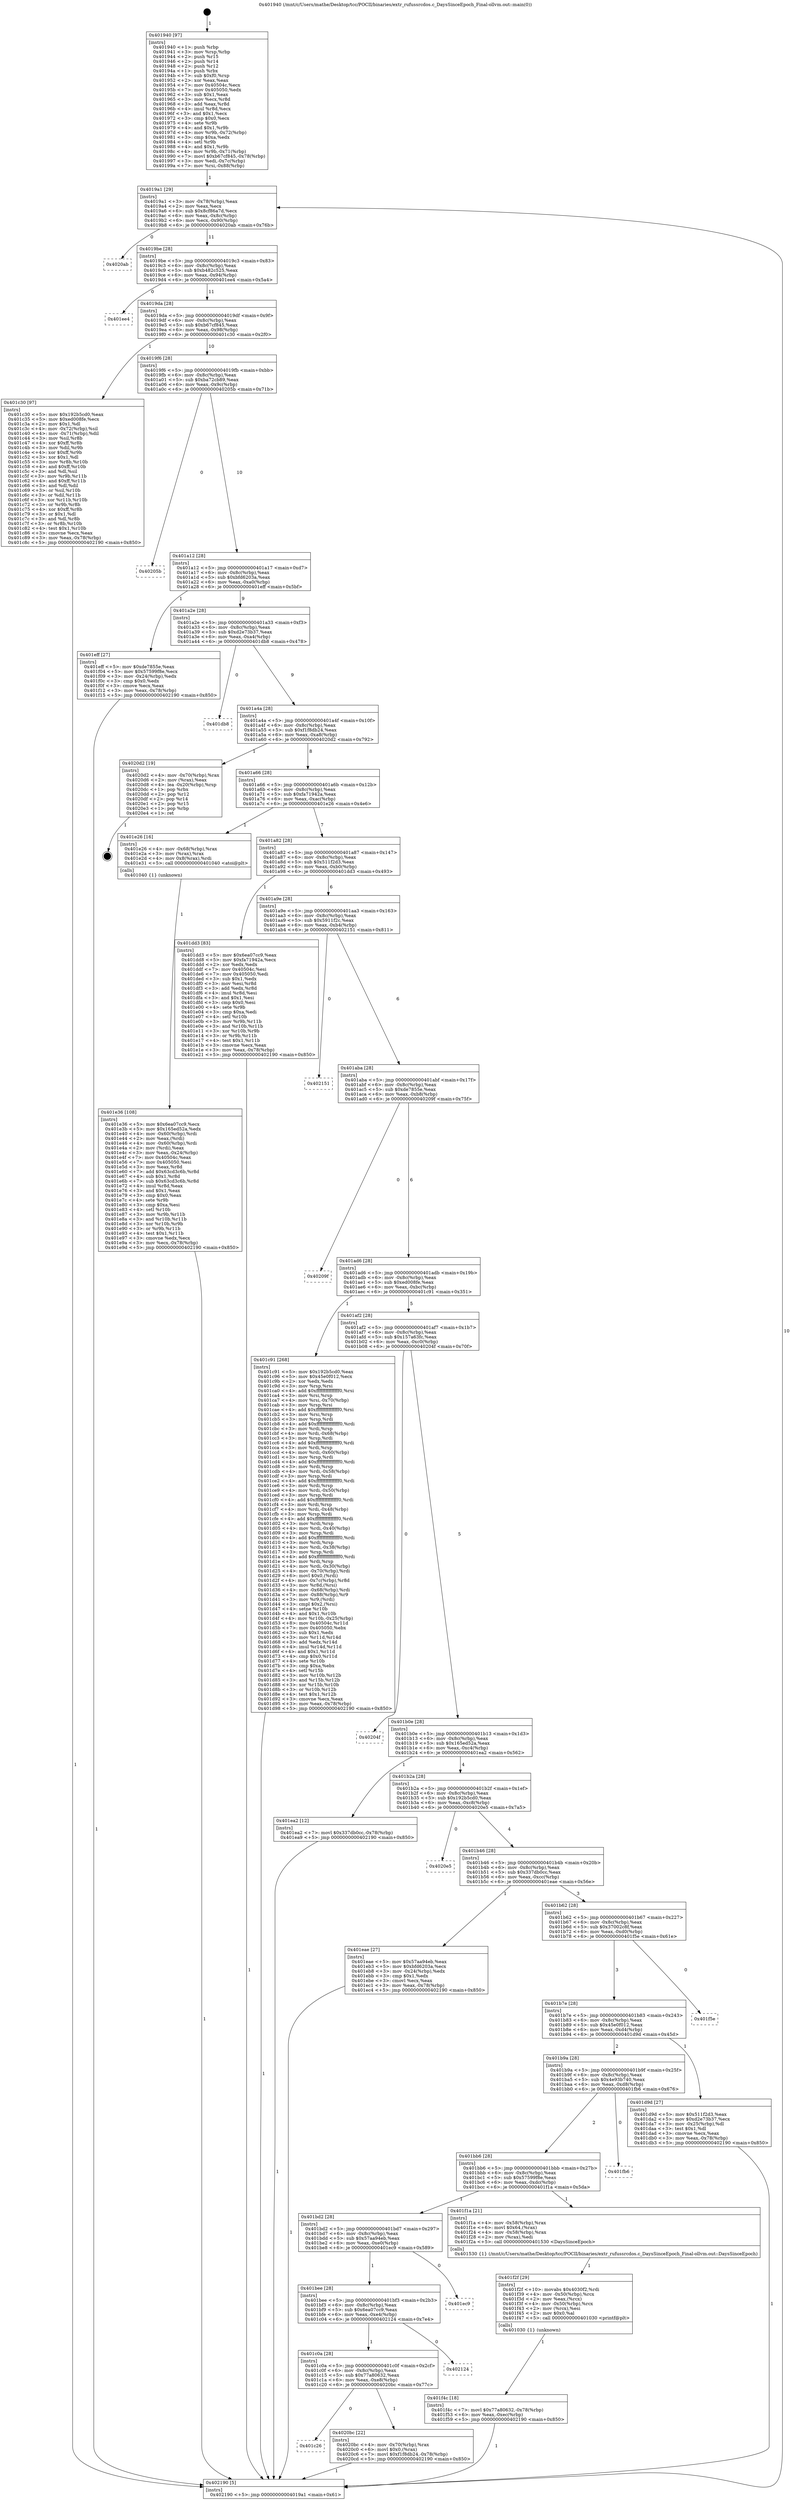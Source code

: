 digraph "0x401940" {
  label = "0x401940 (/mnt/c/Users/mathe/Desktop/tcc/POCII/binaries/extr_rufussrcdos.c_DaysSinceEpoch_Final-ollvm.out::main(0))"
  labelloc = "t"
  node[shape=record]

  Entry [label="",width=0.3,height=0.3,shape=circle,fillcolor=black,style=filled]
  "0x4019a1" [label="{
     0x4019a1 [29]\l
     | [instrs]\l
     &nbsp;&nbsp;0x4019a1 \<+3\>: mov -0x78(%rbp),%eax\l
     &nbsp;&nbsp;0x4019a4 \<+2\>: mov %eax,%ecx\l
     &nbsp;&nbsp;0x4019a6 \<+6\>: sub $0x8cf86a7d,%ecx\l
     &nbsp;&nbsp;0x4019ac \<+6\>: mov %eax,-0x8c(%rbp)\l
     &nbsp;&nbsp;0x4019b2 \<+6\>: mov %ecx,-0x90(%rbp)\l
     &nbsp;&nbsp;0x4019b8 \<+6\>: je 00000000004020ab \<main+0x76b\>\l
  }"]
  "0x4020ab" [label="{
     0x4020ab\l
  }", style=dashed]
  "0x4019be" [label="{
     0x4019be [28]\l
     | [instrs]\l
     &nbsp;&nbsp;0x4019be \<+5\>: jmp 00000000004019c3 \<main+0x83\>\l
     &nbsp;&nbsp;0x4019c3 \<+6\>: mov -0x8c(%rbp),%eax\l
     &nbsp;&nbsp;0x4019c9 \<+5\>: sub $0xb482c525,%eax\l
     &nbsp;&nbsp;0x4019ce \<+6\>: mov %eax,-0x94(%rbp)\l
     &nbsp;&nbsp;0x4019d4 \<+6\>: je 0000000000401ee4 \<main+0x5a4\>\l
  }"]
  Exit [label="",width=0.3,height=0.3,shape=circle,fillcolor=black,style=filled,peripheries=2]
  "0x401ee4" [label="{
     0x401ee4\l
  }", style=dashed]
  "0x4019da" [label="{
     0x4019da [28]\l
     | [instrs]\l
     &nbsp;&nbsp;0x4019da \<+5\>: jmp 00000000004019df \<main+0x9f\>\l
     &nbsp;&nbsp;0x4019df \<+6\>: mov -0x8c(%rbp),%eax\l
     &nbsp;&nbsp;0x4019e5 \<+5\>: sub $0xb67cf845,%eax\l
     &nbsp;&nbsp;0x4019ea \<+6\>: mov %eax,-0x98(%rbp)\l
     &nbsp;&nbsp;0x4019f0 \<+6\>: je 0000000000401c30 \<main+0x2f0\>\l
  }"]
  "0x401c26" [label="{
     0x401c26\l
  }", style=dashed]
  "0x401c30" [label="{
     0x401c30 [97]\l
     | [instrs]\l
     &nbsp;&nbsp;0x401c30 \<+5\>: mov $0x192b5cd0,%eax\l
     &nbsp;&nbsp;0x401c35 \<+5\>: mov $0xed008fe,%ecx\l
     &nbsp;&nbsp;0x401c3a \<+2\>: mov $0x1,%dl\l
     &nbsp;&nbsp;0x401c3c \<+4\>: mov -0x72(%rbp),%sil\l
     &nbsp;&nbsp;0x401c40 \<+4\>: mov -0x71(%rbp),%dil\l
     &nbsp;&nbsp;0x401c44 \<+3\>: mov %sil,%r8b\l
     &nbsp;&nbsp;0x401c47 \<+4\>: xor $0xff,%r8b\l
     &nbsp;&nbsp;0x401c4b \<+3\>: mov %dil,%r9b\l
     &nbsp;&nbsp;0x401c4e \<+4\>: xor $0xff,%r9b\l
     &nbsp;&nbsp;0x401c52 \<+3\>: xor $0x1,%dl\l
     &nbsp;&nbsp;0x401c55 \<+3\>: mov %r8b,%r10b\l
     &nbsp;&nbsp;0x401c58 \<+4\>: and $0xff,%r10b\l
     &nbsp;&nbsp;0x401c5c \<+3\>: and %dl,%sil\l
     &nbsp;&nbsp;0x401c5f \<+3\>: mov %r9b,%r11b\l
     &nbsp;&nbsp;0x401c62 \<+4\>: and $0xff,%r11b\l
     &nbsp;&nbsp;0x401c66 \<+3\>: and %dl,%dil\l
     &nbsp;&nbsp;0x401c69 \<+3\>: or %sil,%r10b\l
     &nbsp;&nbsp;0x401c6c \<+3\>: or %dil,%r11b\l
     &nbsp;&nbsp;0x401c6f \<+3\>: xor %r11b,%r10b\l
     &nbsp;&nbsp;0x401c72 \<+3\>: or %r9b,%r8b\l
     &nbsp;&nbsp;0x401c75 \<+4\>: xor $0xff,%r8b\l
     &nbsp;&nbsp;0x401c79 \<+3\>: or $0x1,%dl\l
     &nbsp;&nbsp;0x401c7c \<+3\>: and %dl,%r8b\l
     &nbsp;&nbsp;0x401c7f \<+3\>: or %r8b,%r10b\l
     &nbsp;&nbsp;0x401c82 \<+4\>: test $0x1,%r10b\l
     &nbsp;&nbsp;0x401c86 \<+3\>: cmovne %ecx,%eax\l
     &nbsp;&nbsp;0x401c89 \<+3\>: mov %eax,-0x78(%rbp)\l
     &nbsp;&nbsp;0x401c8c \<+5\>: jmp 0000000000402190 \<main+0x850\>\l
  }"]
  "0x4019f6" [label="{
     0x4019f6 [28]\l
     | [instrs]\l
     &nbsp;&nbsp;0x4019f6 \<+5\>: jmp 00000000004019fb \<main+0xbb\>\l
     &nbsp;&nbsp;0x4019fb \<+6\>: mov -0x8c(%rbp),%eax\l
     &nbsp;&nbsp;0x401a01 \<+5\>: sub $0xba72cb89,%eax\l
     &nbsp;&nbsp;0x401a06 \<+6\>: mov %eax,-0x9c(%rbp)\l
     &nbsp;&nbsp;0x401a0c \<+6\>: je 000000000040205b \<main+0x71b\>\l
  }"]
  "0x402190" [label="{
     0x402190 [5]\l
     | [instrs]\l
     &nbsp;&nbsp;0x402190 \<+5\>: jmp 00000000004019a1 \<main+0x61\>\l
  }"]
  "0x401940" [label="{
     0x401940 [97]\l
     | [instrs]\l
     &nbsp;&nbsp;0x401940 \<+1\>: push %rbp\l
     &nbsp;&nbsp;0x401941 \<+3\>: mov %rsp,%rbp\l
     &nbsp;&nbsp;0x401944 \<+2\>: push %r15\l
     &nbsp;&nbsp;0x401946 \<+2\>: push %r14\l
     &nbsp;&nbsp;0x401948 \<+2\>: push %r12\l
     &nbsp;&nbsp;0x40194a \<+1\>: push %rbx\l
     &nbsp;&nbsp;0x40194b \<+7\>: sub $0xf0,%rsp\l
     &nbsp;&nbsp;0x401952 \<+2\>: xor %eax,%eax\l
     &nbsp;&nbsp;0x401954 \<+7\>: mov 0x40504c,%ecx\l
     &nbsp;&nbsp;0x40195b \<+7\>: mov 0x405050,%edx\l
     &nbsp;&nbsp;0x401962 \<+3\>: sub $0x1,%eax\l
     &nbsp;&nbsp;0x401965 \<+3\>: mov %ecx,%r8d\l
     &nbsp;&nbsp;0x401968 \<+3\>: add %eax,%r8d\l
     &nbsp;&nbsp;0x40196b \<+4\>: imul %r8d,%ecx\l
     &nbsp;&nbsp;0x40196f \<+3\>: and $0x1,%ecx\l
     &nbsp;&nbsp;0x401972 \<+3\>: cmp $0x0,%ecx\l
     &nbsp;&nbsp;0x401975 \<+4\>: sete %r9b\l
     &nbsp;&nbsp;0x401979 \<+4\>: and $0x1,%r9b\l
     &nbsp;&nbsp;0x40197d \<+4\>: mov %r9b,-0x72(%rbp)\l
     &nbsp;&nbsp;0x401981 \<+3\>: cmp $0xa,%edx\l
     &nbsp;&nbsp;0x401984 \<+4\>: setl %r9b\l
     &nbsp;&nbsp;0x401988 \<+4\>: and $0x1,%r9b\l
     &nbsp;&nbsp;0x40198c \<+4\>: mov %r9b,-0x71(%rbp)\l
     &nbsp;&nbsp;0x401990 \<+7\>: movl $0xb67cf845,-0x78(%rbp)\l
     &nbsp;&nbsp;0x401997 \<+3\>: mov %edi,-0x7c(%rbp)\l
     &nbsp;&nbsp;0x40199a \<+7\>: mov %rsi,-0x88(%rbp)\l
  }"]
  "0x4020bc" [label="{
     0x4020bc [22]\l
     | [instrs]\l
     &nbsp;&nbsp;0x4020bc \<+4\>: mov -0x70(%rbp),%rax\l
     &nbsp;&nbsp;0x4020c0 \<+6\>: movl $0x0,(%rax)\l
     &nbsp;&nbsp;0x4020c6 \<+7\>: movl $0xf1f8db24,-0x78(%rbp)\l
     &nbsp;&nbsp;0x4020cd \<+5\>: jmp 0000000000402190 \<main+0x850\>\l
  }"]
  "0x40205b" [label="{
     0x40205b\l
  }", style=dashed]
  "0x401a12" [label="{
     0x401a12 [28]\l
     | [instrs]\l
     &nbsp;&nbsp;0x401a12 \<+5\>: jmp 0000000000401a17 \<main+0xd7\>\l
     &nbsp;&nbsp;0x401a17 \<+6\>: mov -0x8c(%rbp),%eax\l
     &nbsp;&nbsp;0x401a1d \<+5\>: sub $0xbfd6203a,%eax\l
     &nbsp;&nbsp;0x401a22 \<+6\>: mov %eax,-0xa0(%rbp)\l
     &nbsp;&nbsp;0x401a28 \<+6\>: je 0000000000401eff \<main+0x5bf\>\l
  }"]
  "0x401c0a" [label="{
     0x401c0a [28]\l
     | [instrs]\l
     &nbsp;&nbsp;0x401c0a \<+5\>: jmp 0000000000401c0f \<main+0x2cf\>\l
     &nbsp;&nbsp;0x401c0f \<+6\>: mov -0x8c(%rbp),%eax\l
     &nbsp;&nbsp;0x401c15 \<+5\>: sub $0x77a80632,%eax\l
     &nbsp;&nbsp;0x401c1a \<+6\>: mov %eax,-0xe8(%rbp)\l
     &nbsp;&nbsp;0x401c20 \<+6\>: je 00000000004020bc \<main+0x77c\>\l
  }"]
  "0x401eff" [label="{
     0x401eff [27]\l
     | [instrs]\l
     &nbsp;&nbsp;0x401eff \<+5\>: mov $0xde7855e,%eax\l
     &nbsp;&nbsp;0x401f04 \<+5\>: mov $0x57599f8e,%ecx\l
     &nbsp;&nbsp;0x401f09 \<+3\>: mov -0x24(%rbp),%edx\l
     &nbsp;&nbsp;0x401f0c \<+3\>: cmp $0x0,%edx\l
     &nbsp;&nbsp;0x401f0f \<+3\>: cmove %ecx,%eax\l
     &nbsp;&nbsp;0x401f12 \<+3\>: mov %eax,-0x78(%rbp)\l
     &nbsp;&nbsp;0x401f15 \<+5\>: jmp 0000000000402190 \<main+0x850\>\l
  }"]
  "0x401a2e" [label="{
     0x401a2e [28]\l
     | [instrs]\l
     &nbsp;&nbsp;0x401a2e \<+5\>: jmp 0000000000401a33 \<main+0xf3\>\l
     &nbsp;&nbsp;0x401a33 \<+6\>: mov -0x8c(%rbp),%eax\l
     &nbsp;&nbsp;0x401a39 \<+5\>: sub $0xd2e73b37,%eax\l
     &nbsp;&nbsp;0x401a3e \<+6\>: mov %eax,-0xa4(%rbp)\l
     &nbsp;&nbsp;0x401a44 \<+6\>: je 0000000000401db8 \<main+0x478\>\l
  }"]
  "0x402124" [label="{
     0x402124\l
  }", style=dashed]
  "0x401db8" [label="{
     0x401db8\l
  }", style=dashed]
  "0x401a4a" [label="{
     0x401a4a [28]\l
     | [instrs]\l
     &nbsp;&nbsp;0x401a4a \<+5\>: jmp 0000000000401a4f \<main+0x10f\>\l
     &nbsp;&nbsp;0x401a4f \<+6\>: mov -0x8c(%rbp),%eax\l
     &nbsp;&nbsp;0x401a55 \<+5\>: sub $0xf1f8db24,%eax\l
     &nbsp;&nbsp;0x401a5a \<+6\>: mov %eax,-0xa8(%rbp)\l
     &nbsp;&nbsp;0x401a60 \<+6\>: je 00000000004020d2 \<main+0x792\>\l
  }"]
  "0x401bee" [label="{
     0x401bee [28]\l
     | [instrs]\l
     &nbsp;&nbsp;0x401bee \<+5\>: jmp 0000000000401bf3 \<main+0x2b3\>\l
     &nbsp;&nbsp;0x401bf3 \<+6\>: mov -0x8c(%rbp),%eax\l
     &nbsp;&nbsp;0x401bf9 \<+5\>: sub $0x6ea07cc9,%eax\l
     &nbsp;&nbsp;0x401bfe \<+6\>: mov %eax,-0xe4(%rbp)\l
     &nbsp;&nbsp;0x401c04 \<+6\>: je 0000000000402124 \<main+0x7e4\>\l
  }"]
  "0x4020d2" [label="{
     0x4020d2 [19]\l
     | [instrs]\l
     &nbsp;&nbsp;0x4020d2 \<+4\>: mov -0x70(%rbp),%rax\l
     &nbsp;&nbsp;0x4020d6 \<+2\>: mov (%rax),%eax\l
     &nbsp;&nbsp;0x4020d8 \<+4\>: lea -0x20(%rbp),%rsp\l
     &nbsp;&nbsp;0x4020dc \<+1\>: pop %rbx\l
     &nbsp;&nbsp;0x4020dd \<+2\>: pop %r12\l
     &nbsp;&nbsp;0x4020df \<+2\>: pop %r14\l
     &nbsp;&nbsp;0x4020e1 \<+2\>: pop %r15\l
     &nbsp;&nbsp;0x4020e3 \<+1\>: pop %rbp\l
     &nbsp;&nbsp;0x4020e4 \<+1\>: ret\l
  }"]
  "0x401a66" [label="{
     0x401a66 [28]\l
     | [instrs]\l
     &nbsp;&nbsp;0x401a66 \<+5\>: jmp 0000000000401a6b \<main+0x12b\>\l
     &nbsp;&nbsp;0x401a6b \<+6\>: mov -0x8c(%rbp),%eax\l
     &nbsp;&nbsp;0x401a71 \<+5\>: sub $0xfa71942a,%eax\l
     &nbsp;&nbsp;0x401a76 \<+6\>: mov %eax,-0xac(%rbp)\l
     &nbsp;&nbsp;0x401a7c \<+6\>: je 0000000000401e26 \<main+0x4e6\>\l
  }"]
  "0x401ec9" [label="{
     0x401ec9\l
  }", style=dashed]
  "0x401e26" [label="{
     0x401e26 [16]\l
     | [instrs]\l
     &nbsp;&nbsp;0x401e26 \<+4\>: mov -0x68(%rbp),%rax\l
     &nbsp;&nbsp;0x401e2a \<+3\>: mov (%rax),%rax\l
     &nbsp;&nbsp;0x401e2d \<+4\>: mov 0x8(%rax),%rdi\l
     &nbsp;&nbsp;0x401e31 \<+5\>: call 0000000000401040 \<atoi@plt\>\l
     | [calls]\l
     &nbsp;&nbsp;0x401040 \{1\} (unknown)\l
  }"]
  "0x401a82" [label="{
     0x401a82 [28]\l
     | [instrs]\l
     &nbsp;&nbsp;0x401a82 \<+5\>: jmp 0000000000401a87 \<main+0x147\>\l
     &nbsp;&nbsp;0x401a87 \<+6\>: mov -0x8c(%rbp),%eax\l
     &nbsp;&nbsp;0x401a8d \<+5\>: sub $0x511f2d3,%eax\l
     &nbsp;&nbsp;0x401a92 \<+6\>: mov %eax,-0xb0(%rbp)\l
     &nbsp;&nbsp;0x401a98 \<+6\>: je 0000000000401dd3 \<main+0x493\>\l
  }"]
  "0x401f4c" [label="{
     0x401f4c [18]\l
     | [instrs]\l
     &nbsp;&nbsp;0x401f4c \<+7\>: movl $0x77a80632,-0x78(%rbp)\l
     &nbsp;&nbsp;0x401f53 \<+6\>: mov %eax,-0xec(%rbp)\l
     &nbsp;&nbsp;0x401f59 \<+5\>: jmp 0000000000402190 \<main+0x850\>\l
  }"]
  "0x401dd3" [label="{
     0x401dd3 [83]\l
     | [instrs]\l
     &nbsp;&nbsp;0x401dd3 \<+5\>: mov $0x6ea07cc9,%eax\l
     &nbsp;&nbsp;0x401dd8 \<+5\>: mov $0xfa71942a,%ecx\l
     &nbsp;&nbsp;0x401ddd \<+2\>: xor %edx,%edx\l
     &nbsp;&nbsp;0x401ddf \<+7\>: mov 0x40504c,%esi\l
     &nbsp;&nbsp;0x401de6 \<+7\>: mov 0x405050,%edi\l
     &nbsp;&nbsp;0x401ded \<+3\>: sub $0x1,%edx\l
     &nbsp;&nbsp;0x401df0 \<+3\>: mov %esi,%r8d\l
     &nbsp;&nbsp;0x401df3 \<+3\>: add %edx,%r8d\l
     &nbsp;&nbsp;0x401df6 \<+4\>: imul %r8d,%esi\l
     &nbsp;&nbsp;0x401dfa \<+3\>: and $0x1,%esi\l
     &nbsp;&nbsp;0x401dfd \<+3\>: cmp $0x0,%esi\l
     &nbsp;&nbsp;0x401e00 \<+4\>: sete %r9b\l
     &nbsp;&nbsp;0x401e04 \<+3\>: cmp $0xa,%edi\l
     &nbsp;&nbsp;0x401e07 \<+4\>: setl %r10b\l
     &nbsp;&nbsp;0x401e0b \<+3\>: mov %r9b,%r11b\l
     &nbsp;&nbsp;0x401e0e \<+3\>: and %r10b,%r11b\l
     &nbsp;&nbsp;0x401e11 \<+3\>: xor %r10b,%r9b\l
     &nbsp;&nbsp;0x401e14 \<+3\>: or %r9b,%r11b\l
     &nbsp;&nbsp;0x401e17 \<+4\>: test $0x1,%r11b\l
     &nbsp;&nbsp;0x401e1b \<+3\>: cmovne %ecx,%eax\l
     &nbsp;&nbsp;0x401e1e \<+3\>: mov %eax,-0x78(%rbp)\l
     &nbsp;&nbsp;0x401e21 \<+5\>: jmp 0000000000402190 \<main+0x850\>\l
  }"]
  "0x401a9e" [label="{
     0x401a9e [28]\l
     | [instrs]\l
     &nbsp;&nbsp;0x401a9e \<+5\>: jmp 0000000000401aa3 \<main+0x163\>\l
     &nbsp;&nbsp;0x401aa3 \<+6\>: mov -0x8c(%rbp),%eax\l
     &nbsp;&nbsp;0x401aa9 \<+5\>: sub $0x5911f2c,%eax\l
     &nbsp;&nbsp;0x401aae \<+6\>: mov %eax,-0xb4(%rbp)\l
     &nbsp;&nbsp;0x401ab4 \<+6\>: je 0000000000402151 \<main+0x811\>\l
  }"]
  "0x401f2f" [label="{
     0x401f2f [29]\l
     | [instrs]\l
     &nbsp;&nbsp;0x401f2f \<+10\>: movabs $0x4030f2,%rdi\l
     &nbsp;&nbsp;0x401f39 \<+4\>: mov -0x50(%rbp),%rcx\l
     &nbsp;&nbsp;0x401f3d \<+2\>: mov %eax,(%rcx)\l
     &nbsp;&nbsp;0x401f3f \<+4\>: mov -0x50(%rbp),%rcx\l
     &nbsp;&nbsp;0x401f43 \<+2\>: mov (%rcx),%esi\l
     &nbsp;&nbsp;0x401f45 \<+2\>: mov $0x0,%al\l
     &nbsp;&nbsp;0x401f47 \<+5\>: call 0000000000401030 \<printf@plt\>\l
     | [calls]\l
     &nbsp;&nbsp;0x401030 \{1\} (unknown)\l
  }"]
  "0x402151" [label="{
     0x402151\l
  }", style=dashed]
  "0x401aba" [label="{
     0x401aba [28]\l
     | [instrs]\l
     &nbsp;&nbsp;0x401aba \<+5\>: jmp 0000000000401abf \<main+0x17f\>\l
     &nbsp;&nbsp;0x401abf \<+6\>: mov -0x8c(%rbp),%eax\l
     &nbsp;&nbsp;0x401ac5 \<+5\>: sub $0xde7855e,%eax\l
     &nbsp;&nbsp;0x401aca \<+6\>: mov %eax,-0xb8(%rbp)\l
     &nbsp;&nbsp;0x401ad0 \<+6\>: je 000000000040209f \<main+0x75f\>\l
  }"]
  "0x401bd2" [label="{
     0x401bd2 [28]\l
     | [instrs]\l
     &nbsp;&nbsp;0x401bd2 \<+5\>: jmp 0000000000401bd7 \<main+0x297\>\l
     &nbsp;&nbsp;0x401bd7 \<+6\>: mov -0x8c(%rbp),%eax\l
     &nbsp;&nbsp;0x401bdd \<+5\>: sub $0x57aa94eb,%eax\l
     &nbsp;&nbsp;0x401be2 \<+6\>: mov %eax,-0xe0(%rbp)\l
     &nbsp;&nbsp;0x401be8 \<+6\>: je 0000000000401ec9 \<main+0x589\>\l
  }"]
  "0x40209f" [label="{
     0x40209f\l
  }", style=dashed]
  "0x401ad6" [label="{
     0x401ad6 [28]\l
     | [instrs]\l
     &nbsp;&nbsp;0x401ad6 \<+5\>: jmp 0000000000401adb \<main+0x19b\>\l
     &nbsp;&nbsp;0x401adb \<+6\>: mov -0x8c(%rbp),%eax\l
     &nbsp;&nbsp;0x401ae1 \<+5\>: sub $0xed008fe,%eax\l
     &nbsp;&nbsp;0x401ae6 \<+6\>: mov %eax,-0xbc(%rbp)\l
     &nbsp;&nbsp;0x401aec \<+6\>: je 0000000000401c91 \<main+0x351\>\l
  }"]
  "0x401f1a" [label="{
     0x401f1a [21]\l
     | [instrs]\l
     &nbsp;&nbsp;0x401f1a \<+4\>: mov -0x58(%rbp),%rax\l
     &nbsp;&nbsp;0x401f1e \<+6\>: movl $0x64,(%rax)\l
     &nbsp;&nbsp;0x401f24 \<+4\>: mov -0x58(%rbp),%rax\l
     &nbsp;&nbsp;0x401f28 \<+2\>: mov (%rax),%edi\l
     &nbsp;&nbsp;0x401f2a \<+5\>: call 0000000000401530 \<DaysSinceEpoch\>\l
     | [calls]\l
     &nbsp;&nbsp;0x401530 \{1\} (/mnt/c/Users/mathe/Desktop/tcc/POCII/binaries/extr_rufussrcdos.c_DaysSinceEpoch_Final-ollvm.out::DaysSinceEpoch)\l
  }"]
  "0x401c91" [label="{
     0x401c91 [268]\l
     | [instrs]\l
     &nbsp;&nbsp;0x401c91 \<+5\>: mov $0x192b5cd0,%eax\l
     &nbsp;&nbsp;0x401c96 \<+5\>: mov $0x45e0f012,%ecx\l
     &nbsp;&nbsp;0x401c9b \<+2\>: xor %edx,%edx\l
     &nbsp;&nbsp;0x401c9d \<+3\>: mov %rsp,%rsi\l
     &nbsp;&nbsp;0x401ca0 \<+4\>: add $0xfffffffffffffff0,%rsi\l
     &nbsp;&nbsp;0x401ca4 \<+3\>: mov %rsi,%rsp\l
     &nbsp;&nbsp;0x401ca7 \<+4\>: mov %rsi,-0x70(%rbp)\l
     &nbsp;&nbsp;0x401cab \<+3\>: mov %rsp,%rsi\l
     &nbsp;&nbsp;0x401cae \<+4\>: add $0xfffffffffffffff0,%rsi\l
     &nbsp;&nbsp;0x401cb2 \<+3\>: mov %rsi,%rsp\l
     &nbsp;&nbsp;0x401cb5 \<+3\>: mov %rsp,%rdi\l
     &nbsp;&nbsp;0x401cb8 \<+4\>: add $0xfffffffffffffff0,%rdi\l
     &nbsp;&nbsp;0x401cbc \<+3\>: mov %rdi,%rsp\l
     &nbsp;&nbsp;0x401cbf \<+4\>: mov %rdi,-0x68(%rbp)\l
     &nbsp;&nbsp;0x401cc3 \<+3\>: mov %rsp,%rdi\l
     &nbsp;&nbsp;0x401cc6 \<+4\>: add $0xfffffffffffffff0,%rdi\l
     &nbsp;&nbsp;0x401cca \<+3\>: mov %rdi,%rsp\l
     &nbsp;&nbsp;0x401ccd \<+4\>: mov %rdi,-0x60(%rbp)\l
     &nbsp;&nbsp;0x401cd1 \<+3\>: mov %rsp,%rdi\l
     &nbsp;&nbsp;0x401cd4 \<+4\>: add $0xfffffffffffffff0,%rdi\l
     &nbsp;&nbsp;0x401cd8 \<+3\>: mov %rdi,%rsp\l
     &nbsp;&nbsp;0x401cdb \<+4\>: mov %rdi,-0x58(%rbp)\l
     &nbsp;&nbsp;0x401cdf \<+3\>: mov %rsp,%rdi\l
     &nbsp;&nbsp;0x401ce2 \<+4\>: add $0xfffffffffffffff0,%rdi\l
     &nbsp;&nbsp;0x401ce6 \<+3\>: mov %rdi,%rsp\l
     &nbsp;&nbsp;0x401ce9 \<+4\>: mov %rdi,-0x50(%rbp)\l
     &nbsp;&nbsp;0x401ced \<+3\>: mov %rsp,%rdi\l
     &nbsp;&nbsp;0x401cf0 \<+4\>: add $0xfffffffffffffff0,%rdi\l
     &nbsp;&nbsp;0x401cf4 \<+3\>: mov %rdi,%rsp\l
     &nbsp;&nbsp;0x401cf7 \<+4\>: mov %rdi,-0x48(%rbp)\l
     &nbsp;&nbsp;0x401cfb \<+3\>: mov %rsp,%rdi\l
     &nbsp;&nbsp;0x401cfe \<+4\>: add $0xfffffffffffffff0,%rdi\l
     &nbsp;&nbsp;0x401d02 \<+3\>: mov %rdi,%rsp\l
     &nbsp;&nbsp;0x401d05 \<+4\>: mov %rdi,-0x40(%rbp)\l
     &nbsp;&nbsp;0x401d09 \<+3\>: mov %rsp,%rdi\l
     &nbsp;&nbsp;0x401d0c \<+4\>: add $0xfffffffffffffff0,%rdi\l
     &nbsp;&nbsp;0x401d10 \<+3\>: mov %rdi,%rsp\l
     &nbsp;&nbsp;0x401d13 \<+4\>: mov %rdi,-0x38(%rbp)\l
     &nbsp;&nbsp;0x401d17 \<+3\>: mov %rsp,%rdi\l
     &nbsp;&nbsp;0x401d1a \<+4\>: add $0xfffffffffffffff0,%rdi\l
     &nbsp;&nbsp;0x401d1e \<+3\>: mov %rdi,%rsp\l
     &nbsp;&nbsp;0x401d21 \<+4\>: mov %rdi,-0x30(%rbp)\l
     &nbsp;&nbsp;0x401d25 \<+4\>: mov -0x70(%rbp),%rdi\l
     &nbsp;&nbsp;0x401d29 \<+6\>: movl $0x0,(%rdi)\l
     &nbsp;&nbsp;0x401d2f \<+4\>: mov -0x7c(%rbp),%r8d\l
     &nbsp;&nbsp;0x401d33 \<+3\>: mov %r8d,(%rsi)\l
     &nbsp;&nbsp;0x401d36 \<+4\>: mov -0x68(%rbp),%rdi\l
     &nbsp;&nbsp;0x401d3a \<+7\>: mov -0x88(%rbp),%r9\l
     &nbsp;&nbsp;0x401d41 \<+3\>: mov %r9,(%rdi)\l
     &nbsp;&nbsp;0x401d44 \<+3\>: cmpl $0x2,(%rsi)\l
     &nbsp;&nbsp;0x401d47 \<+4\>: setne %r10b\l
     &nbsp;&nbsp;0x401d4b \<+4\>: and $0x1,%r10b\l
     &nbsp;&nbsp;0x401d4f \<+4\>: mov %r10b,-0x25(%rbp)\l
     &nbsp;&nbsp;0x401d53 \<+8\>: mov 0x40504c,%r11d\l
     &nbsp;&nbsp;0x401d5b \<+7\>: mov 0x405050,%ebx\l
     &nbsp;&nbsp;0x401d62 \<+3\>: sub $0x1,%edx\l
     &nbsp;&nbsp;0x401d65 \<+3\>: mov %r11d,%r14d\l
     &nbsp;&nbsp;0x401d68 \<+3\>: add %edx,%r14d\l
     &nbsp;&nbsp;0x401d6b \<+4\>: imul %r14d,%r11d\l
     &nbsp;&nbsp;0x401d6f \<+4\>: and $0x1,%r11d\l
     &nbsp;&nbsp;0x401d73 \<+4\>: cmp $0x0,%r11d\l
     &nbsp;&nbsp;0x401d77 \<+4\>: sete %r10b\l
     &nbsp;&nbsp;0x401d7b \<+3\>: cmp $0xa,%ebx\l
     &nbsp;&nbsp;0x401d7e \<+4\>: setl %r15b\l
     &nbsp;&nbsp;0x401d82 \<+3\>: mov %r10b,%r12b\l
     &nbsp;&nbsp;0x401d85 \<+3\>: and %r15b,%r12b\l
     &nbsp;&nbsp;0x401d88 \<+3\>: xor %r15b,%r10b\l
     &nbsp;&nbsp;0x401d8b \<+3\>: or %r10b,%r12b\l
     &nbsp;&nbsp;0x401d8e \<+4\>: test $0x1,%r12b\l
     &nbsp;&nbsp;0x401d92 \<+3\>: cmovne %ecx,%eax\l
     &nbsp;&nbsp;0x401d95 \<+3\>: mov %eax,-0x78(%rbp)\l
     &nbsp;&nbsp;0x401d98 \<+5\>: jmp 0000000000402190 \<main+0x850\>\l
  }"]
  "0x401af2" [label="{
     0x401af2 [28]\l
     | [instrs]\l
     &nbsp;&nbsp;0x401af2 \<+5\>: jmp 0000000000401af7 \<main+0x1b7\>\l
     &nbsp;&nbsp;0x401af7 \<+6\>: mov -0x8c(%rbp),%eax\l
     &nbsp;&nbsp;0x401afd \<+5\>: sub $0x157a63fc,%eax\l
     &nbsp;&nbsp;0x401b02 \<+6\>: mov %eax,-0xc0(%rbp)\l
     &nbsp;&nbsp;0x401b08 \<+6\>: je 000000000040204f \<main+0x70f\>\l
  }"]
  "0x401bb6" [label="{
     0x401bb6 [28]\l
     | [instrs]\l
     &nbsp;&nbsp;0x401bb6 \<+5\>: jmp 0000000000401bbb \<main+0x27b\>\l
     &nbsp;&nbsp;0x401bbb \<+6\>: mov -0x8c(%rbp),%eax\l
     &nbsp;&nbsp;0x401bc1 \<+5\>: sub $0x57599f8e,%eax\l
     &nbsp;&nbsp;0x401bc6 \<+6\>: mov %eax,-0xdc(%rbp)\l
     &nbsp;&nbsp;0x401bcc \<+6\>: je 0000000000401f1a \<main+0x5da\>\l
  }"]
  "0x401fb6" [label="{
     0x401fb6\l
  }", style=dashed]
  "0x40204f" [label="{
     0x40204f\l
  }", style=dashed]
  "0x401b0e" [label="{
     0x401b0e [28]\l
     | [instrs]\l
     &nbsp;&nbsp;0x401b0e \<+5\>: jmp 0000000000401b13 \<main+0x1d3\>\l
     &nbsp;&nbsp;0x401b13 \<+6\>: mov -0x8c(%rbp),%eax\l
     &nbsp;&nbsp;0x401b19 \<+5\>: sub $0x165ed52a,%eax\l
     &nbsp;&nbsp;0x401b1e \<+6\>: mov %eax,-0xc4(%rbp)\l
     &nbsp;&nbsp;0x401b24 \<+6\>: je 0000000000401ea2 \<main+0x562\>\l
  }"]
  "0x401e36" [label="{
     0x401e36 [108]\l
     | [instrs]\l
     &nbsp;&nbsp;0x401e36 \<+5\>: mov $0x6ea07cc9,%ecx\l
     &nbsp;&nbsp;0x401e3b \<+5\>: mov $0x165ed52a,%edx\l
     &nbsp;&nbsp;0x401e40 \<+4\>: mov -0x60(%rbp),%rdi\l
     &nbsp;&nbsp;0x401e44 \<+2\>: mov %eax,(%rdi)\l
     &nbsp;&nbsp;0x401e46 \<+4\>: mov -0x60(%rbp),%rdi\l
     &nbsp;&nbsp;0x401e4a \<+2\>: mov (%rdi),%eax\l
     &nbsp;&nbsp;0x401e4c \<+3\>: mov %eax,-0x24(%rbp)\l
     &nbsp;&nbsp;0x401e4f \<+7\>: mov 0x40504c,%eax\l
     &nbsp;&nbsp;0x401e56 \<+7\>: mov 0x405050,%esi\l
     &nbsp;&nbsp;0x401e5d \<+3\>: mov %eax,%r8d\l
     &nbsp;&nbsp;0x401e60 \<+7\>: add $0x63cd3c6b,%r8d\l
     &nbsp;&nbsp;0x401e67 \<+4\>: sub $0x1,%r8d\l
     &nbsp;&nbsp;0x401e6b \<+7\>: sub $0x63cd3c6b,%r8d\l
     &nbsp;&nbsp;0x401e72 \<+4\>: imul %r8d,%eax\l
     &nbsp;&nbsp;0x401e76 \<+3\>: and $0x1,%eax\l
     &nbsp;&nbsp;0x401e79 \<+3\>: cmp $0x0,%eax\l
     &nbsp;&nbsp;0x401e7c \<+4\>: sete %r9b\l
     &nbsp;&nbsp;0x401e80 \<+3\>: cmp $0xa,%esi\l
     &nbsp;&nbsp;0x401e83 \<+4\>: setl %r10b\l
     &nbsp;&nbsp;0x401e87 \<+3\>: mov %r9b,%r11b\l
     &nbsp;&nbsp;0x401e8a \<+3\>: and %r10b,%r11b\l
     &nbsp;&nbsp;0x401e8d \<+3\>: xor %r10b,%r9b\l
     &nbsp;&nbsp;0x401e90 \<+3\>: or %r9b,%r11b\l
     &nbsp;&nbsp;0x401e93 \<+4\>: test $0x1,%r11b\l
     &nbsp;&nbsp;0x401e97 \<+3\>: cmovne %edx,%ecx\l
     &nbsp;&nbsp;0x401e9a \<+3\>: mov %ecx,-0x78(%rbp)\l
     &nbsp;&nbsp;0x401e9d \<+5\>: jmp 0000000000402190 \<main+0x850\>\l
  }"]
  "0x401ea2" [label="{
     0x401ea2 [12]\l
     | [instrs]\l
     &nbsp;&nbsp;0x401ea2 \<+7\>: movl $0x337db0cc,-0x78(%rbp)\l
     &nbsp;&nbsp;0x401ea9 \<+5\>: jmp 0000000000402190 \<main+0x850\>\l
  }"]
  "0x401b2a" [label="{
     0x401b2a [28]\l
     | [instrs]\l
     &nbsp;&nbsp;0x401b2a \<+5\>: jmp 0000000000401b2f \<main+0x1ef\>\l
     &nbsp;&nbsp;0x401b2f \<+6\>: mov -0x8c(%rbp),%eax\l
     &nbsp;&nbsp;0x401b35 \<+5\>: sub $0x192b5cd0,%eax\l
     &nbsp;&nbsp;0x401b3a \<+6\>: mov %eax,-0xc8(%rbp)\l
     &nbsp;&nbsp;0x401b40 \<+6\>: je 00000000004020e5 \<main+0x7a5\>\l
  }"]
  "0x401b9a" [label="{
     0x401b9a [28]\l
     | [instrs]\l
     &nbsp;&nbsp;0x401b9a \<+5\>: jmp 0000000000401b9f \<main+0x25f\>\l
     &nbsp;&nbsp;0x401b9f \<+6\>: mov -0x8c(%rbp),%eax\l
     &nbsp;&nbsp;0x401ba5 \<+5\>: sub $0x4e93b740,%eax\l
     &nbsp;&nbsp;0x401baa \<+6\>: mov %eax,-0xd8(%rbp)\l
     &nbsp;&nbsp;0x401bb0 \<+6\>: je 0000000000401fb6 \<main+0x676\>\l
  }"]
  "0x4020e5" [label="{
     0x4020e5\l
  }", style=dashed]
  "0x401b46" [label="{
     0x401b46 [28]\l
     | [instrs]\l
     &nbsp;&nbsp;0x401b46 \<+5\>: jmp 0000000000401b4b \<main+0x20b\>\l
     &nbsp;&nbsp;0x401b4b \<+6\>: mov -0x8c(%rbp),%eax\l
     &nbsp;&nbsp;0x401b51 \<+5\>: sub $0x337db0cc,%eax\l
     &nbsp;&nbsp;0x401b56 \<+6\>: mov %eax,-0xcc(%rbp)\l
     &nbsp;&nbsp;0x401b5c \<+6\>: je 0000000000401eae \<main+0x56e\>\l
  }"]
  "0x401d9d" [label="{
     0x401d9d [27]\l
     | [instrs]\l
     &nbsp;&nbsp;0x401d9d \<+5\>: mov $0x511f2d3,%eax\l
     &nbsp;&nbsp;0x401da2 \<+5\>: mov $0xd2e73b37,%ecx\l
     &nbsp;&nbsp;0x401da7 \<+3\>: mov -0x25(%rbp),%dl\l
     &nbsp;&nbsp;0x401daa \<+3\>: test $0x1,%dl\l
     &nbsp;&nbsp;0x401dad \<+3\>: cmovne %ecx,%eax\l
     &nbsp;&nbsp;0x401db0 \<+3\>: mov %eax,-0x78(%rbp)\l
     &nbsp;&nbsp;0x401db3 \<+5\>: jmp 0000000000402190 \<main+0x850\>\l
  }"]
  "0x401eae" [label="{
     0x401eae [27]\l
     | [instrs]\l
     &nbsp;&nbsp;0x401eae \<+5\>: mov $0x57aa94eb,%eax\l
     &nbsp;&nbsp;0x401eb3 \<+5\>: mov $0xbfd6203a,%ecx\l
     &nbsp;&nbsp;0x401eb8 \<+3\>: mov -0x24(%rbp),%edx\l
     &nbsp;&nbsp;0x401ebb \<+3\>: cmp $0x1,%edx\l
     &nbsp;&nbsp;0x401ebe \<+3\>: cmovl %ecx,%eax\l
     &nbsp;&nbsp;0x401ec1 \<+3\>: mov %eax,-0x78(%rbp)\l
     &nbsp;&nbsp;0x401ec4 \<+5\>: jmp 0000000000402190 \<main+0x850\>\l
  }"]
  "0x401b62" [label="{
     0x401b62 [28]\l
     | [instrs]\l
     &nbsp;&nbsp;0x401b62 \<+5\>: jmp 0000000000401b67 \<main+0x227\>\l
     &nbsp;&nbsp;0x401b67 \<+6\>: mov -0x8c(%rbp),%eax\l
     &nbsp;&nbsp;0x401b6d \<+5\>: sub $0x37002c8f,%eax\l
     &nbsp;&nbsp;0x401b72 \<+6\>: mov %eax,-0xd0(%rbp)\l
     &nbsp;&nbsp;0x401b78 \<+6\>: je 0000000000401f5e \<main+0x61e\>\l
  }"]
  "0x401b7e" [label="{
     0x401b7e [28]\l
     | [instrs]\l
     &nbsp;&nbsp;0x401b7e \<+5\>: jmp 0000000000401b83 \<main+0x243\>\l
     &nbsp;&nbsp;0x401b83 \<+6\>: mov -0x8c(%rbp),%eax\l
     &nbsp;&nbsp;0x401b89 \<+5\>: sub $0x45e0f012,%eax\l
     &nbsp;&nbsp;0x401b8e \<+6\>: mov %eax,-0xd4(%rbp)\l
     &nbsp;&nbsp;0x401b94 \<+6\>: je 0000000000401d9d \<main+0x45d\>\l
  }"]
  "0x401f5e" [label="{
     0x401f5e\l
  }", style=dashed]
  Entry -> "0x401940" [label=" 1"]
  "0x4019a1" -> "0x4020ab" [label=" 0"]
  "0x4019a1" -> "0x4019be" [label=" 11"]
  "0x4020d2" -> Exit [label=" 1"]
  "0x4019be" -> "0x401ee4" [label=" 0"]
  "0x4019be" -> "0x4019da" [label=" 11"]
  "0x4020bc" -> "0x402190" [label=" 1"]
  "0x4019da" -> "0x401c30" [label=" 1"]
  "0x4019da" -> "0x4019f6" [label=" 10"]
  "0x401c30" -> "0x402190" [label=" 1"]
  "0x401940" -> "0x4019a1" [label=" 1"]
  "0x402190" -> "0x4019a1" [label=" 10"]
  "0x401c0a" -> "0x401c26" [label=" 0"]
  "0x4019f6" -> "0x40205b" [label=" 0"]
  "0x4019f6" -> "0x401a12" [label=" 10"]
  "0x401c0a" -> "0x4020bc" [label=" 1"]
  "0x401a12" -> "0x401eff" [label=" 1"]
  "0x401a12" -> "0x401a2e" [label=" 9"]
  "0x401bee" -> "0x401c0a" [label=" 1"]
  "0x401a2e" -> "0x401db8" [label=" 0"]
  "0x401a2e" -> "0x401a4a" [label=" 9"]
  "0x401bee" -> "0x402124" [label=" 0"]
  "0x401a4a" -> "0x4020d2" [label=" 1"]
  "0x401a4a" -> "0x401a66" [label=" 8"]
  "0x401bd2" -> "0x401bee" [label=" 1"]
  "0x401a66" -> "0x401e26" [label=" 1"]
  "0x401a66" -> "0x401a82" [label=" 7"]
  "0x401bd2" -> "0x401ec9" [label=" 0"]
  "0x401a82" -> "0x401dd3" [label=" 1"]
  "0x401a82" -> "0x401a9e" [label=" 6"]
  "0x401f4c" -> "0x402190" [label=" 1"]
  "0x401a9e" -> "0x402151" [label=" 0"]
  "0x401a9e" -> "0x401aba" [label=" 6"]
  "0x401f2f" -> "0x401f4c" [label=" 1"]
  "0x401aba" -> "0x40209f" [label=" 0"]
  "0x401aba" -> "0x401ad6" [label=" 6"]
  "0x401f1a" -> "0x401f2f" [label=" 1"]
  "0x401ad6" -> "0x401c91" [label=" 1"]
  "0x401ad6" -> "0x401af2" [label=" 5"]
  "0x401bb6" -> "0x401bd2" [label=" 1"]
  "0x401c91" -> "0x402190" [label=" 1"]
  "0x401bb6" -> "0x401f1a" [label=" 1"]
  "0x401af2" -> "0x40204f" [label=" 0"]
  "0x401af2" -> "0x401b0e" [label=" 5"]
  "0x401b9a" -> "0x401bb6" [label=" 2"]
  "0x401b0e" -> "0x401ea2" [label=" 1"]
  "0x401b0e" -> "0x401b2a" [label=" 4"]
  "0x401b9a" -> "0x401fb6" [label=" 0"]
  "0x401b2a" -> "0x4020e5" [label=" 0"]
  "0x401b2a" -> "0x401b46" [label=" 4"]
  "0x401eff" -> "0x402190" [label=" 1"]
  "0x401b46" -> "0x401eae" [label=" 1"]
  "0x401b46" -> "0x401b62" [label=" 3"]
  "0x401eae" -> "0x402190" [label=" 1"]
  "0x401b62" -> "0x401f5e" [label=" 0"]
  "0x401b62" -> "0x401b7e" [label=" 3"]
  "0x401ea2" -> "0x402190" [label=" 1"]
  "0x401b7e" -> "0x401d9d" [label=" 1"]
  "0x401b7e" -> "0x401b9a" [label=" 2"]
  "0x401d9d" -> "0x402190" [label=" 1"]
  "0x401dd3" -> "0x402190" [label=" 1"]
  "0x401e26" -> "0x401e36" [label=" 1"]
  "0x401e36" -> "0x402190" [label=" 1"]
}
